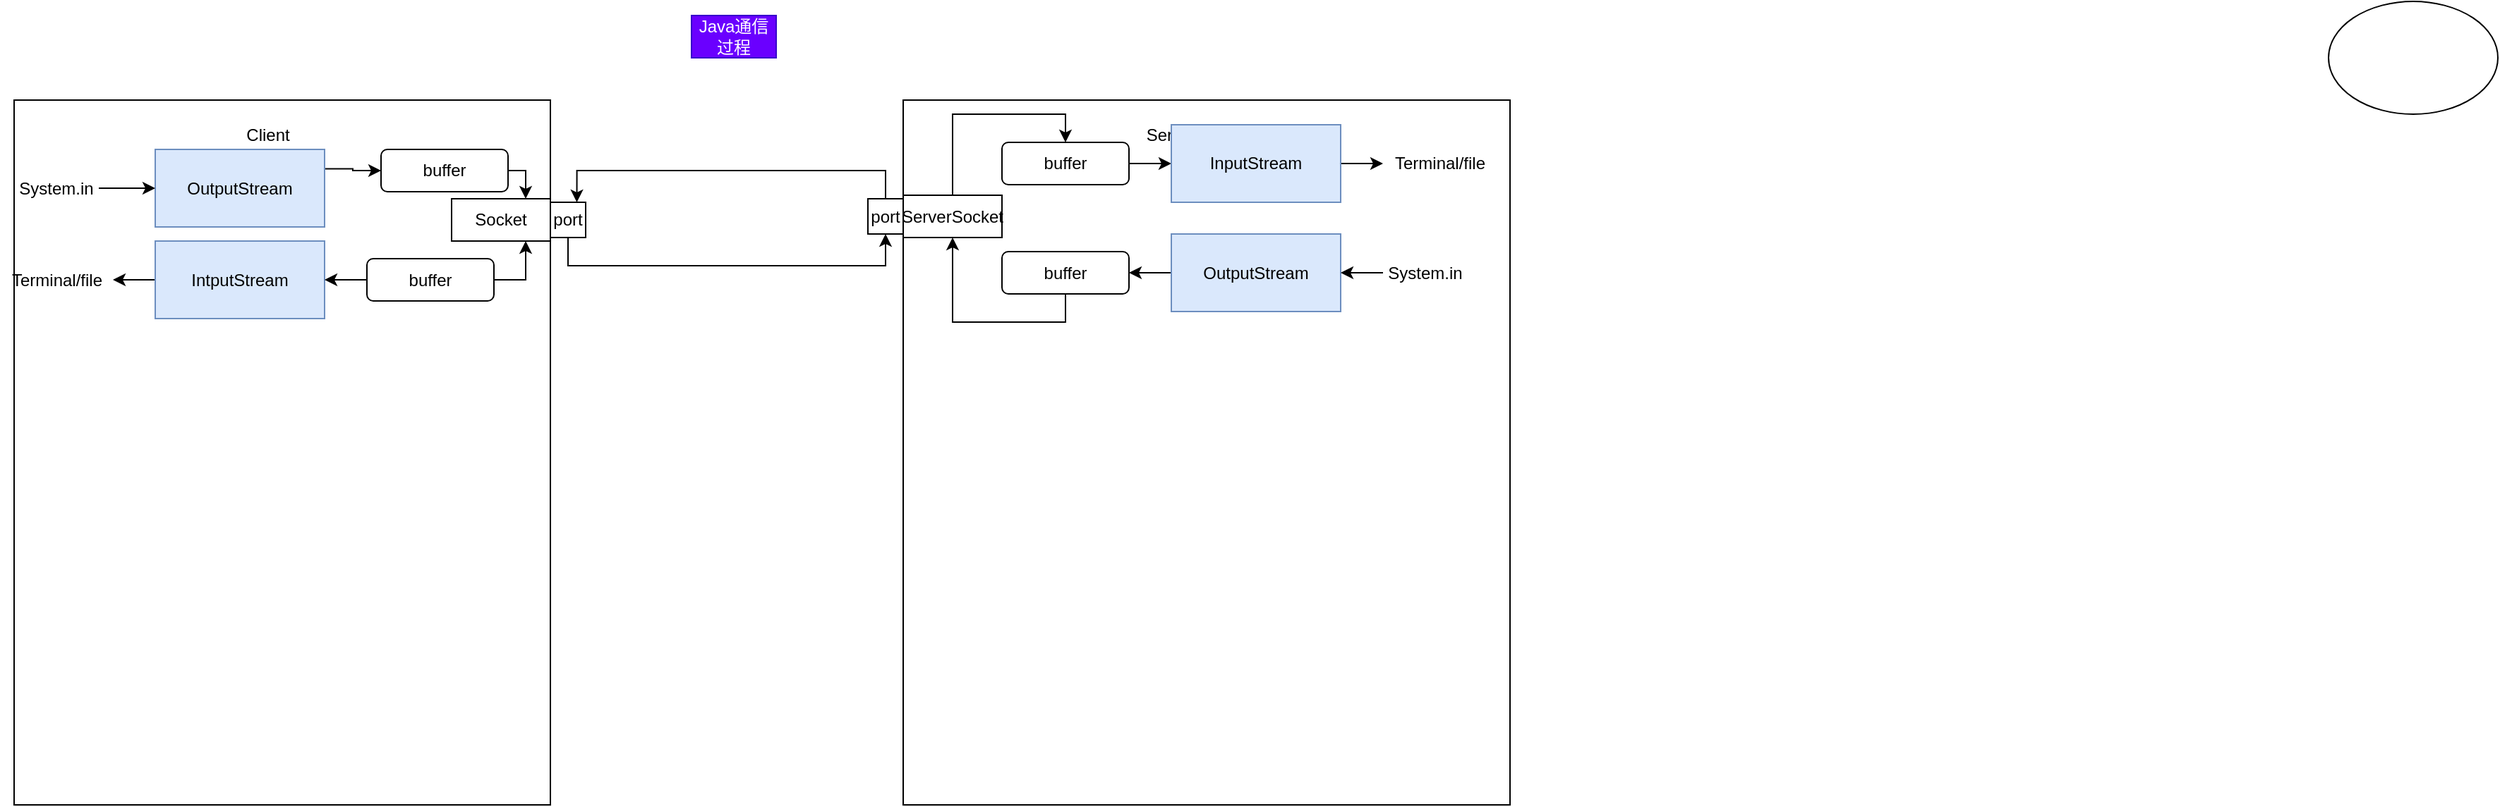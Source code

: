 <mxfile version="16.6.6" type="github">
  <diagram id="tq4goBL61UNHZxpQkC1M" name="Page-1">
    <mxGraphModel dx="3903" dy="794" grid="1" gridSize="10" guides="1" tooltips="1" connect="1" arrows="1" fold="1" page="1" pageScale="1" pageWidth="827" pageHeight="1169" math="0" shadow="0">
      <root>
        <mxCell id="0" />
        <mxCell id="1" parent="0" />
        <mxCell id="Xze04izMPhHI0RxyKO2f-1" value="" style="ellipse;whiteSpace=wrap;html=1;" vertex="1" parent="1">
          <mxGeometry x="-170" width="120" height="80" as="geometry" />
        </mxCell>
        <mxCell id="Xze04izMPhHI0RxyKO2f-2" value="Java通信过程" style="text;html=1;strokeColor=#3700CC;fillColor=#6a00ff;align=center;verticalAlign=middle;whiteSpace=wrap;rounded=0;fontColor=#ffffff;" vertex="1" parent="1">
          <mxGeometry x="-1330" y="10" width="60" height="30" as="geometry" />
        </mxCell>
        <mxCell id="Xze04izMPhHI0RxyKO2f-3" value="" style="rounded=0;whiteSpace=wrap;html=1;" vertex="1" parent="1">
          <mxGeometry x="-1810" y="70" width="380" height="500" as="geometry" />
        </mxCell>
        <mxCell id="Xze04izMPhHI0RxyKO2f-4" value="Client" style="text;html=1;strokeColor=none;fillColor=none;align=center;verticalAlign=middle;whiteSpace=wrap;rounded=0;" vertex="1" parent="1">
          <mxGeometry x="-1660" y="80" width="60" height="30" as="geometry" />
        </mxCell>
        <mxCell id="Xze04izMPhHI0RxyKO2f-5" value="" style="rounded=0;whiteSpace=wrap;html=1;" vertex="1" parent="1">
          <mxGeometry x="-1180" y="70" width="430" height="500" as="geometry" />
        </mxCell>
        <mxCell id="Xze04izMPhHI0RxyKO2f-6" value="Server" style="text;html=1;strokeColor=none;fillColor=none;align=center;verticalAlign=middle;whiteSpace=wrap;rounded=0;" vertex="1" parent="1">
          <mxGeometry x="-1020" y="80" width="60" height="30" as="geometry" />
        </mxCell>
        <mxCell id="Xze04izMPhHI0RxyKO2f-8" value="Socket" style="rounded=0;whiteSpace=wrap;html=1;" vertex="1" parent="1">
          <mxGeometry x="-1500" y="140" width="70" height="30" as="geometry" />
        </mxCell>
        <mxCell id="Xze04izMPhHI0RxyKO2f-16" style="edgeStyle=orthogonalEdgeStyle;rounded=0;orthogonalLoop=1;jettySize=auto;html=1;exitX=0.5;exitY=1;exitDx=0;exitDy=0;entryX=0.5;entryY=1;entryDx=0;entryDy=0;" edge="1" parent="1" source="Xze04izMPhHI0RxyKO2f-9" target="Xze04izMPhHI0RxyKO2f-11">
          <mxGeometry relative="1" as="geometry" />
        </mxCell>
        <mxCell id="Xze04izMPhHI0RxyKO2f-9" value="port" style="whiteSpace=wrap;html=1;aspect=fixed;" vertex="1" parent="1">
          <mxGeometry x="-1430" y="142.5" width="25" height="25" as="geometry" />
        </mxCell>
        <mxCell id="Xze04izMPhHI0RxyKO2f-38" style="edgeStyle=orthogonalEdgeStyle;rounded=0;orthogonalLoop=1;jettySize=auto;html=1;exitX=0.5;exitY=0;exitDx=0;exitDy=0;entryX=0.5;entryY=0;entryDx=0;entryDy=0;" edge="1" parent="1" source="Xze04izMPhHI0RxyKO2f-10" target="Xze04izMPhHI0RxyKO2f-34">
          <mxGeometry relative="1" as="geometry" />
        </mxCell>
        <mxCell id="Xze04izMPhHI0RxyKO2f-10" value="ServerSocket" style="rounded=0;whiteSpace=wrap;html=1;" vertex="1" parent="1">
          <mxGeometry x="-1180" y="137.5" width="70" height="30" as="geometry" />
        </mxCell>
        <mxCell id="Xze04izMPhHI0RxyKO2f-14" style="edgeStyle=orthogonalEdgeStyle;rounded=0;orthogonalLoop=1;jettySize=auto;html=1;exitX=0.5;exitY=0;exitDx=0;exitDy=0;entryX=0.75;entryY=0;entryDx=0;entryDy=0;" edge="1" parent="1" source="Xze04izMPhHI0RxyKO2f-11" target="Xze04izMPhHI0RxyKO2f-9">
          <mxGeometry relative="1" as="geometry" />
        </mxCell>
        <mxCell id="Xze04izMPhHI0RxyKO2f-11" value="port" style="whiteSpace=wrap;html=1;aspect=fixed;" vertex="1" parent="1">
          <mxGeometry x="-1205" y="140" width="25" height="25" as="geometry" />
        </mxCell>
        <mxCell id="Xze04izMPhHI0RxyKO2f-30" style="edgeStyle=orthogonalEdgeStyle;rounded=0;orthogonalLoop=1;jettySize=auto;html=1;exitX=1;exitY=0.25;exitDx=0;exitDy=0;entryX=0;entryY=0.5;entryDx=0;entryDy=0;" edge="1" parent="1" source="Xze04izMPhHI0RxyKO2f-17" target="Xze04izMPhHI0RxyKO2f-27">
          <mxGeometry relative="1" as="geometry" />
        </mxCell>
        <mxCell id="Xze04izMPhHI0RxyKO2f-17" value="OutputStream" style="rounded=0;whiteSpace=wrap;html=1;fillColor=#dae8fc;strokeColor=#6c8ebf;" vertex="1" parent="1">
          <mxGeometry x="-1710" y="105" width="120" height="55" as="geometry" />
        </mxCell>
        <mxCell id="Xze04izMPhHI0RxyKO2f-25" style="edgeStyle=orthogonalEdgeStyle;rounded=0;orthogonalLoop=1;jettySize=auto;html=1;exitX=0;exitY=0.5;exitDx=0;exitDy=0;" edge="1" parent="1" source="Xze04izMPhHI0RxyKO2f-18" target="Xze04izMPhHI0RxyKO2f-24">
          <mxGeometry relative="1" as="geometry" />
        </mxCell>
        <mxCell id="Xze04izMPhHI0RxyKO2f-18" value="IntputStream" style="rounded=0;whiteSpace=wrap;html=1;fillColor=#dae8fc;strokeColor=#6c8ebf;" vertex="1" parent="1">
          <mxGeometry x="-1710" y="170" width="120" height="55" as="geometry" />
        </mxCell>
        <mxCell id="Xze04izMPhHI0RxyKO2f-20" value="" style="edgeStyle=orthogonalEdgeStyle;rounded=0;orthogonalLoop=1;jettySize=auto;html=1;" edge="1" parent="1" source="Xze04izMPhHI0RxyKO2f-19" target="Xze04izMPhHI0RxyKO2f-17">
          <mxGeometry relative="1" as="geometry" />
        </mxCell>
        <mxCell id="Xze04izMPhHI0RxyKO2f-19" value="System.in" style="text;html=1;strokeColor=none;fillColor=none;align=center;verticalAlign=middle;whiteSpace=wrap;rounded=0;" vertex="1" parent="1">
          <mxGeometry x="-1810" y="117.5" width="60" height="30" as="geometry" />
        </mxCell>
        <mxCell id="Xze04izMPhHI0RxyKO2f-24" value="Terminal/file&lt;br&gt;" style="text;html=1;align=center;verticalAlign=middle;resizable=0;points=[];autosize=1;strokeColor=none;fillColor=none;" vertex="1" parent="1">
          <mxGeometry x="-1820" y="187.5" width="80" height="20" as="geometry" />
        </mxCell>
        <mxCell id="Xze04izMPhHI0RxyKO2f-32" style="edgeStyle=orthogonalEdgeStyle;rounded=0;orthogonalLoop=1;jettySize=auto;html=1;exitX=1;exitY=0.5;exitDx=0;exitDy=0;entryX=0.75;entryY=0;entryDx=0;entryDy=0;" edge="1" parent="1" source="Xze04izMPhHI0RxyKO2f-27" target="Xze04izMPhHI0RxyKO2f-8">
          <mxGeometry relative="1" as="geometry" />
        </mxCell>
        <mxCell id="Xze04izMPhHI0RxyKO2f-27" value="buffer" style="rounded=1;whiteSpace=wrap;html=1;" vertex="1" parent="1">
          <mxGeometry x="-1550" y="105" width="90" height="30" as="geometry" />
        </mxCell>
        <mxCell id="Xze04izMPhHI0RxyKO2f-31" value="" style="edgeStyle=orthogonalEdgeStyle;rounded=0;orthogonalLoop=1;jettySize=auto;html=1;" edge="1" parent="1" source="Xze04izMPhHI0RxyKO2f-28" target="Xze04izMPhHI0RxyKO2f-18">
          <mxGeometry relative="1" as="geometry" />
        </mxCell>
        <mxCell id="Xze04izMPhHI0RxyKO2f-33" style="edgeStyle=orthogonalEdgeStyle;rounded=0;orthogonalLoop=1;jettySize=auto;html=1;exitX=1;exitY=0.5;exitDx=0;exitDy=0;entryX=0.75;entryY=1;entryDx=0;entryDy=0;" edge="1" parent="1" source="Xze04izMPhHI0RxyKO2f-28" target="Xze04izMPhHI0RxyKO2f-8">
          <mxGeometry relative="1" as="geometry" />
        </mxCell>
        <mxCell id="Xze04izMPhHI0RxyKO2f-28" value="buffer" style="rounded=1;whiteSpace=wrap;html=1;" vertex="1" parent="1">
          <mxGeometry x="-1560" y="182.5" width="90" height="30" as="geometry" />
        </mxCell>
        <mxCell id="Xze04izMPhHI0RxyKO2f-41" value="" style="edgeStyle=orthogonalEdgeStyle;rounded=0;orthogonalLoop=1;jettySize=auto;html=1;" edge="1" parent="1" source="Xze04izMPhHI0RxyKO2f-34" target="Xze04izMPhHI0RxyKO2f-36">
          <mxGeometry relative="1" as="geometry" />
        </mxCell>
        <mxCell id="Xze04izMPhHI0RxyKO2f-34" value="buffer" style="rounded=1;whiteSpace=wrap;html=1;" vertex="1" parent="1">
          <mxGeometry x="-1110" y="100" width="90" height="30" as="geometry" />
        </mxCell>
        <mxCell id="Xze04izMPhHI0RxyKO2f-44" style="edgeStyle=orthogonalEdgeStyle;rounded=0;orthogonalLoop=1;jettySize=auto;html=1;exitX=0.5;exitY=1;exitDx=0;exitDy=0;entryX=0.5;entryY=1;entryDx=0;entryDy=0;" edge="1" parent="1" source="Xze04izMPhHI0RxyKO2f-35" target="Xze04izMPhHI0RxyKO2f-10">
          <mxGeometry relative="1" as="geometry" />
        </mxCell>
        <mxCell id="Xze04izMPhHI0RxyKO2f-35" value="buffer" style="rounded=1;whiteSpace=wrap;html=1;" vertex="1" parent="1">
          <mxGeometry x="-1110" y="177.5" width="90" height="30" as="geometry" />
        </mxCell>
        <mxCell id="Xze04izMPhHI0RxyKO2f-48" value="" style="edgeStyle=orthogonalEdgeStyle;rounded=0;orthogonalLoop=1;jettySize=auto;html=1;" edge="1" parent="1" source="Xze04izMPhHI0RxyKO2f-36" target="Xze04izMPhHI0RxyKO2f-47">
          <mxGeometry relative="1" as="geometry" />
        </mxCell>
        <mxCell id="Xze04izMPhHI0RxyKO2f-36" value="InputStream" style="rounded=0;whiteSpace=wrap;html=1;fillColor=#dae8fc;strokeColor=#6c8ebf;" vertex="1" parent="1">
          <mxGeometry x="-990" y="87.5" width="120" height="55" as="geometry" />
        </mxCell>
        <mxCell id="Xze04izMPhHI0RxyKO2f-42" value="" style="edgeStyle=orthogonalEdgeStyle;rounded=0;orthogonalLoop=1;jettySize=auto;html=1;" edge="1" parent="1" source="Xze04izMPhHI0RxyKO2f-37" target="Xze04izMPhHI0RxyKO2f-35">
          <mxGeometry relative="1" as="geometry" />
        </mxCell>
        <mxCell id="Xze04izMPhHI0RxyKO2f-37" value="OutputStream" style="rounded=0;whiteSpace=wrap;html=1;fillColor=#dae8fc;strokeColor=#6c8ebf;" vertex="1" parent="1">
          <mxGeometry x="-990" y="165" width="120" height="55" as="geometry" />
        </mxCell>
        <mxCell id="Xze04izMPhHI0RxyKO2f-46" value="" style="edgeStyle=orthogonalEdgeStyle;rounded=0;orthogonalLoop=1;jettySize=auto;html=1;" edge="1" parent="1" source="Xze04izMPhHI0RxyKO2f-45" target="Xze04izMPhHI0RxyKO2f-37">
          <mxGeometry relative="1" as="geometry" />
        </mxCell>
        <mxCell id="Xze04izMPhHI0RxyKO2f-45" value="System.in" style="text;html=1;strokeColor=none;fillColor=none;align=center;verticalAlign=middle;whiteSpace=wrap;rounded=0;" vertex="1" parent="1">
          <mxGeometry x="-840" y="177.5" width="60" height="30" as="geometry" />
        </mxCell>
        <mxCell id="Xze04izMPhHI0RxyKO2f-47" value="Terminal/file&lt;br&gt;" style="text;html=1;align=center;verticalAlign=middle;resizable=0;points=[];autosize=1;strokeColor=none;fillColor=none;" vertex="1" parent="1">
          <mxGeometry x="-840" y="105" width="80" height="20" as="geometry" />
        </mxCell>
      </root>
    </mxGraphModel>
  </diagram>
</mxfile>
